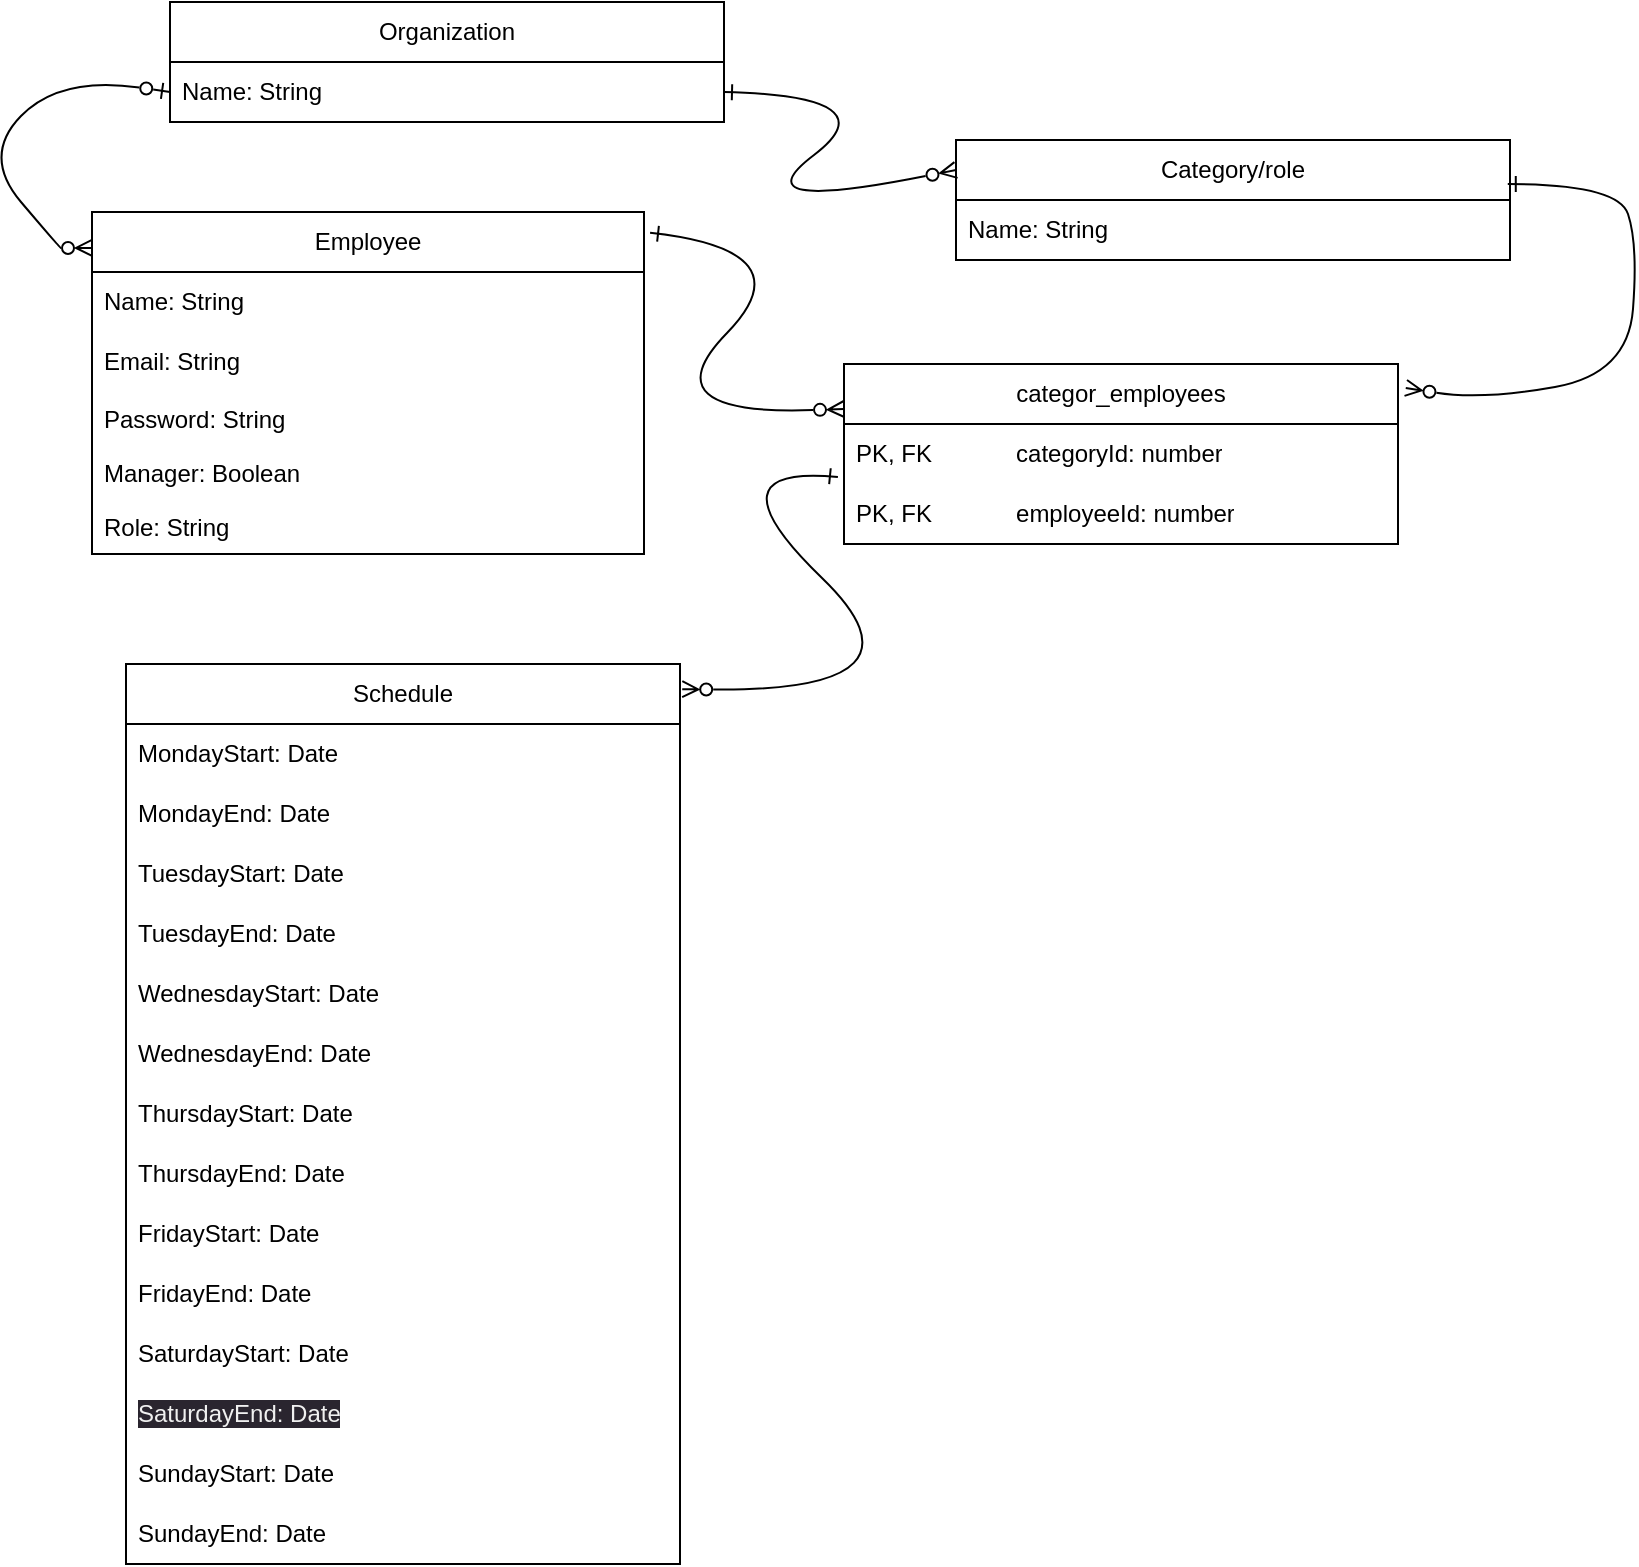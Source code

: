 <mxfile>
    <diagram id="ePR4c9LgIGpAbqc5E_Jy" name="Page-1">
        <mxGraphModel dx="560" dy="268" grid="0" gridSize="10" guides="1" tooltips="1" connect="1" arrows="1" fold="1" page="1" pageScale="1" pageWidth="850" pageHeight="1100" math="0" shadow="0">
            <root>
                <mxCell id="0"/>
                <mxCell id="1" parent="0"/>
                <mxCell id="2" value="Employee" style="swimlane;fontStyle=0;childLayout=stackLayout;horizontal=1;startSize=30;horizontalStack=0;resizeParent=1;resizeParentMax=0;resizeLast=0;collapsible=1;marginBottom=0;whiteSpace=wrap;html=1;" vertex="1" parent="1">
                    <mxGeometry x="49" y="115" width="276" height="171" as="geometry"/>
                </mxCell>
                <mxCell id="3" value="Name: String" style="text;strokeColor=none;fillColor=none;align=left;verticalAlign=middle;spacingLeft=4;spacingRight=4;overflow=hidden;points=[[0,0.5],[1,0.5]];portConstraint=eastwest;rotatable=0;whiteSpace=wrap;html=1;" vertex="1" parent="2">
                    <mxGeometry y="30" width="276" height="30" as="geometry"/>
                </mxCell>
                <mxCell id="4" value="Email: String" style="text;strokeColor=none;fillColor=none;align=left;verticalAlign=middle;spacingLeft=4;spacingRight=4;overflow=hidden;points=[[0,0.5],[1,0.5]];portConstraint=eastwest;rotatable=0;whiteSpace=wrap;html=1;" vertex="1" parent="2">
                    <mxGeometry y="60" width="276" height="30" as="geometry"/>
                </mxCell>
                <mxCell id="5" value="Password: String" style="text;strokeColor=none;fillColor=none;align=left;verticalAlign=middle;spacingLeft=4;spacingRight=4;overflow=hidden;points=[[0,0.5],[1,0.5]];portConstraint=eastwest;rotatable=0;whiteSpace=wrap;html=1;" vertex="1" parent="2">
                    <mxGeometry y="90" width="276" height="27" as="geometry"/>
                </mxCell>
                <mxCell id="6" value="Manager: Boolean" style="text;strokeColor=none;fillColor=none;align=left;verticalAlign=middle;spacingLeft=4;spacingRight=4;overflow=hidden;points=[[0,0.5],[1,0.5]];portConstraint=eastwest;rotatable=0;whiteSpace=wrap;html=1;" vertex="1" parent="2">
                    <mxGeometry y="117" width="276" height="27" as="geometry"/>
                </mxCell>
                <mxCell id="7" value="Role: String" style="text;strokeColor=none;fillColor=none;align=left;verticalAlign=middle;spacingLeft=4;spacingRight=4;overflow=hidden;points=[[0,0.5],[1,0.5]];portConstraint=eastwest;rotatable=0;whiteSpace=wrap;html=1;" vertex="1" parent="2">
                    <mxGeometry y="144" width="276" height="27" as="geometry"/>
                </mxCell>
                <mxCell id="8" value="Organization" style="swimlane;fontStyle=0;childLayout=stackLayout;horizontal=1;startSize=30;horizontalStack=0;resizeParent=1;resizeParentMax=0;resizeLast=0;collapsible=1;marginBottom=0;whiteSpace=wrap;html=1;" vertex="1" parent="1">
                    <mxGeometry x="88" y="10" width="277" height="60" as="geometry"/>
                </mxCell>
                <mxCell id="9" value="Name: String" style="text;strokeColor=none;fillColor=none;align=left;verticalAlign=middle;spacingLeft=4;spacingRight=4;overflow=hidden;points=[[0,0.5],[1,0.5]];portConstraint=eastwest;rotatable=0;whiteSpace=wrap;html=1;" vertex="1" parent="8">
                    <mxGeometry y="30" width="277" height="30" as="geometry"/>
                </mxCell>
                <mxCell id="10" value="Category/role" style="swimlane;fontStyle=0;childLayout=stackLayout;horizontal=1;startSize=30;horizontalStack=0;resizeParent=1;resizeParentMax=0;resizeLast=0;collapsible=1;marginBottom=0;whiteSpace=wrap;html=1;" vertex="1" parent="1">
                    <mxGeometry x="481" y="79" width="277" height="60" as="geometry"/>
                </mxCell>
                <mxCell id="11" value="Name: String" style="text;strokeColor=none;fillColor=none;align=left;verticalAlign=middle;spacingLeft=4;spacingRight=4;overflow=hidden;points=[[0,0.5],[1,0.5]];portConstraint=eastwest;rotatable=0;whiteSpace=wrap;html=1;" vertex="1" parent="10">
                    <mxGeometry y="30" width="277" height="30" as="geometry"/>
                </mxCell>
                <mxCell id="12" value="categor_employees" style="swimlane;fontStyle=0;childLayout=stackLayout;horizontal=1;startSize=30;horizontalStack=0;resizeParent=1;resizeParentMax=0;resizeLast=0;collapsible=1;marginBottom=0;whiteSpace=wrap;html=1;" vertex="1" parent="1">
                    <mxGeometry x="425" y="191" width="277" height="90" as="geometry"/>
                </mxCell>
                <mxCell id="13" value="PK, FK&amp;nbsp;&lt;span style=&quot;white-space: pre;&quot;&gt;&#9;&lt;/span&gt;&lt;span style=&quot;white-space: pre;&quot;&gt;&#9;&lt;/span&gt;categoryId: number" style="text;strokeColor=none;fillColor=none;align=left;verticalAlign=middle;spacingLeft=4;spacingRight=4;overflow=hidden;points=[[0,0.5],[1,0.5]];portConstraint=eastwest;rotatable=0;whiteSpace=wrap;html=1;" vertex="1" parent="12">
                    <mxGeometry y="30" width="277" height="30" as="geometry"/>
                </mxCell>
                <mxCell id="14" value="PK, FK&amp;nbsp;&lt;span style=&quot;&quot;&gt;&#9;&lt;span style=&quot;white-space: pre;&quot;&gt;&#9;&lt;/span&gt;&lt;span style=&quot;white-space: pre;&quot;&gt;&#9;&lt;/span&gt;employee&lt;/span&gt;Id: number" style="text;strokeColor=none;fillColor=none;align=left;verticalAlign=middle;spacingLeft=4;spacingRight=4;overflow=hidden;points=[[0,0.5],[1,0.5]];portConstraint=eastwest;rotatable=0;whiteSpace=wrap;html=1;" vertex="1" parent="12">
                    <mxGeometry y="60" width="277" height="30" as="geometry"/>
                </mxCell>
                <mxCell id="15" value="Schedule" style="swimlane;fontStyle=0;childLayout=stackLayout;horizontal=1;startSize=30;horizontalStack=0;resizeParent=1;resizeParentMax=0;resizeLast=0;collapsible=1;marginBottom=0;whiteSpace=wrap;html=1;" vertex="1" parent="1">
                    <mxGeometry x="66" y="341" width="277" height="450" as="geometry"/>
                </mxCell>
                <mxCell id="16" value="MondayStart: Date" style="text;strokeColor=none;fillColor=none;align=left;verticalAlign=middle;spacingLeft=4;spacingRight=4;overflow=hidden;points=[[0,0.5],[1,0.5]];portConstraint=eastwest;rotatable=0;whiteSpace=wrap;html=1;" vertex="1" parent="15">
                    <mxGeometry y="30" width="277" height="30" as="geometry"/>
                </mxCell>
                <mxCell id="17" value="MondayEnd: Date" style="text;strokeColor=none;fillColor=none;align=left;verticalAlign=middle;spacingLeft=4;spacingRight=4;overflow=hidden;points=[[0,0.5],[1,0.5]];portConstraint=eastwest;rotatable=0;whiteSpace=wrap;html=1;" vertex="1" parent="15">
                    <mxGeometry y="60" width="277" height="30" as="geometry"/>
                </mxCell>
                <mxCell id="18" value="TuesdayStart: Date" style="text;strokeColor=none;fillColor=none;align=left;verticalAlign=middle;spacingLeft=4;spacingRight=4;overflow=hidden;points=[[0,0.5],[1,0.5]];portConstraint=eastwest;rotatable=0;whiteSpace=wrap;html=1;" vertex="1" parent="15">
                    <mxGeometry y="90" width="277" height="30" as="geometry"/>
                </mxCell>
                <mxCell id="19" value="TuesdayEnd: Date" style="text;strokeColor=none;fillColor=none;align=left;verticalAlign=middle;spacingLeft=4;spacingRight=4;overflow=hidden;points=[[0,0.5],[1,0.5]];portConstraint=eastwest;rotatable=0;whiteSpace=wrap;html=1;" vertex="1" parent="15">
                    <mxGeometry y="120" width="277" height="30" as="geometry"/>
                </mxCell>
                <mxCell id="20" value="WednesdayStart: Date" style="text;strokeColor=none;fillColor=none;align=left;verticalAlign=middle;spacingLeft=4;spacingRight=4;overflow=hidden;points=[[0,0.5],[1,0.5]];portConstraint=eastwest;rotatable=0;whiteSpace=wrap;html=1;" vertex="1" parent="15">
                    <mxGeometry y="150" width="277" height="30" as="geometry"/>
                </mxCell>
                <mxCell id="21" value="WednesdayEnd: Date" style="text;strokeColor=none;fillColor=none;align=left;verticalAlign=middle;spacingLeft=4;spacingRight=4;overflow=hidden;points=[[0,0.5],[1,0.5]];portConstraint=eastwest;rotatable=0;whiteSpace=wrap;html=1;" vertex="1" parent="15">
                    <mxGeometry y="180" width="277" height="30" as="geometry"/>
                </mxCell>
                <mxCell id="22" value="ThursdayStart: Date" style="text;strokeColor=none;fillColor=none;align=left;verticalAlign=middle;spacingLeft=4;spacingRight=4;overflow=hidden;points=[[0,0.5],[1,0.5]];portConstraint=eastwest;rotatable=0;whiteSpace=wrap;html=1;" vertex="1" parent="15">
                    <mxGeometry y="210" width="277" height="30" as="geometry"/>
                </mxCell>
                <mxCell id="23" value="ThursdayEnd: Date" style="text;strokeColor=none;fillColor=none;align=left;verticalAlign=middle;spacingLeft=4;spacingRight=4;overflow=hidden;points=[[0,0.5],[1,0.5]];portConstraint=eastwest;rotatable=0;whiteSpace=wrap;html=1;" vertex="1" parent="15">
                    <mxGeometry y="240" width="277" height="30" as="geometry"/>
                </mxCell>
                <mxCell id="24" value="FridayStart: Date" style="text;strokeColor=none;fillColor=none;align=left;verticalAlign=middle;spacingLeft=4;spacingRight=4;overflow=hidden;points=[[0,0.5],[1,0.5]];portConstraint=eastwest;rotatable=0;whiteSpace=wrap;html=1;" vertex="1" parent="15">
                    <mxGeometry y="270" width="277" height="30" as="geometry"/>
                </mxCell>
                <mxCell id="25" value="FridayEnd: Date" style="text;strokeColor=none;fillColor=none;align=left;verticalAlign=middle;spacingLeft=4;spacingRight=4;overflow=hidden;points=[[0,0.5],[1,0.5]];portConstraint=eastwest;rotatable=0;whiteSpace=wrap;html=1;" vertex="1" parent="15">
                    <mxGeometry y="300" width="277" height="30" as="geometry"/>
                </mxCell>
                <mxCell id="26" value="SaturdayStart: Date" style="text;strokeColor=none;fillColor=none;align=left;verticalAlign=middle;spacingLeft=4;spacingRight=4;overflow=hidden;points=[[0,0.5],[1,0.5]];portConstraint=eastwest;rotatable=0;whiteSpace=wrap;html=1;" vertex="1" parent="15">
                    <mxGeometry y="330" width="277" height="30" as="geometry"/>
                </mxCell>
                <mxCell id="27" value="&lt;span style=&quot;color: rgb(240, 240, 240); font-family: Helvetica; font-size: 12px; font-style: normal; font-variant-ligatures: normal; font-variant-caps: normal; font-weight: 400; letter-spacing: normal; orphans: 2; text-align: left; text-indent: 0px; text-transform: none; widows: 2; word-spacing: 0px; -webkit-text-stroke-width: 0px; background-color: rgb(42, 37, 47); text-decoration-thickness: initial; text-decoration-style: initial; text-decoration-color: initial; float: none; display: inline !important;&quot;&gt;SaturdayEnd: Date&lt;/span&gt;" style="text;strokeColor=none;fillColor=none;align=left;verticalAlign=middle;spacingLeft=4;spacingRight=4;overflow=hidden;points=[[0,0.5],[1,0.5]];portConstraint=eastwest;rotatable=0;whiteSpace=wrap;html=1;" vertex="1" parent="15">
                    <mxGeometry y="360" width="277" height="30" as="geometry"/>
                </mxCell>
                <mxCell id="28" value="SundayStart: Date" style="text;strokeColor=none;fillColor=none;align=left;verticalAlign=middle;spacingLeft=4;spacingRight=4;overflow=hidden;points=[[0,0.5],[1,0.5]];portConstraint=eastwest;rotatable=0;whiteSpace=wrap;html=1;" vertex="1" parent="15">
                    <mxGeometry y="390" width="277" height="30" as="geometry"/>
                </mxCell>
                <mxCell id="29" value="SundayEnd: Date" style="text;strokeColor=none;fillColor=none;align=left;verticalAlign=middle;spacingLeft=4;spacingRight=4;overflow=hidden;points=[[0,0.5],[1,0.5]];portConstraint=eastwest;rotatable=0;whiteSpace=wrap;html=1;" vertex="1" parent="15">
                    <mxGeometry y="420" width="277" height="30" as="geometry"/>
                </mxCell>
                <mxCell id="30" value="" style="curved=1;endArrow=ERzeroToOne;html=1;exitX=0;exitY=0.105;exitDx=0;exitDy=0;exitPerimeter=0;endFill=0;startArrow=ERzeroToMany;startFill=0;entryX=0;entryY=0.5;entryDx=0;entryDy=0;" edge="1" parent="1" source="2" target="9">
                    <mxGeometry width="50" height="50" relative="1" as="geometry">
                        <mxPoint x="617" y="97" as="sourcePoint"/>
                        <mxPoint x="513" y="64" as="targetPoint"/>
                        <Array as="points">
                            <mxPoint x="33" y="133"/>
                            <mxPoint x="-6" y="87"/>
                            <mxPoint x="33" y="47"/>
                        </Array>
                    </mxGeometry>
                </mxCell>
                <mxCell id="31" value="" style="curved=1;endArrow=ERone;html=1;entryX=1;entryY=0.5;entryDx=0;entryDy=0;exitX=0;exitY=0.25;exitDx=0;exitDy=0;endFill=0;startArrow=ERzeroToMany;startFill=0;" edge="1" parent="1" source="10" target="9">
                    <mxGeometry width="50" height="50" relative="1" as="geometry">
                        <mxPoint x="427" y="115.955" as="sourcePoint"/>
                        <mxPoint x="380" y="55" as="targetPoint"/>
                        <Array as="points">
                            <mxPoint x="371" y="116"/>
                            <mxPoint x="449" y="57"/>
                        </Array>
                    </mxGeometry>
                </mxCell>
                <mxCell id="32" value="" style="curved=1;endArrow=ERone;html=1;entryX=-0.011;entryY=-0.117;entryDx=0;entryDy=0;endFill=0;startArrow=ERzeroToMany;startFill=0;entryPerimeter=0;exitX=1.004;exitY=0.028;exitDx=0;exitDy=0;exitPerimeter=0;" edge="1" parent="1" source="15" target="14">
                    <mxGeometry width="50" height="50" relative="1" as="geometry">
                        <mxPoint x="369" y="331" as="sourcePoint"/>
                        <mxPoint x="335" y="292" as="targetPoint"/>
                        <Array as="points">
                            <mxPoint x="473" y="355"/>
                            <mxPoint x="355" y="241"/>
                        </Array>
                    </mxGeometry>
                </mxCell>
                <mxCell id="33" value="" style="curved=1;endArrow=ERone;html=1;entryX=1.011;entryY=0.061;entryDx=0;entryDy=0;exitX=0;exitY=0.25;exitDx=0;exitDy=0;endFill=0;startArrow=ERzeroToMany;startFill=0;entryPerimeter=0;" edge="1" parent="1" source="12" target="2">
                    <mxGeometry width="50" height="50" relative="1" as="geometry">
                        <mxPoint x="439" y="171" as="sourcePoint"/>
                        <mxPoint x="323" y="132" as="targetPoint"/>
                        <Array as="points">
                            <mxPoint x="326" y="217"/>
                            <mxPoint x="407" y="134"/>
                        </Array>
                    </mxGeometry>
                </mxCell>
                <mxCell id="34" value="" style="curved=1;endArrow=ERone;html=1;entryX=0.996;entryY=0.367;entryDx=0;entryDy=0;exitX=1.014;exitY=0.133;exitDx=0;exitDy=0;endFill=0;startArrow=ERzeroToMany;startFill=0;exitPerimeter=0;entryPerimeter=0;" edge="1" parent="1" source="12" target="10">
                    <mxGeometry width="50" height="50" relative="1" as="geometry">
                        <mxPoint x="883" y="167" as="sourcePoint"/>
                        <mxPoint x="767" y="128" as="targetPoint"/>
                        <Array as="points">
                            <mxPoint x="744" y="209"/>
                            <mxPoint x="817" y="196"/>
                            <mxPoint x="822" y="131"/>
                            <mxPoint x="812" y="101"/>
                        </Array>
                    </mxGeometry>
                </mxCell>
            </root>
        </mxGraphModel>
    </diagram>
</mxfile>